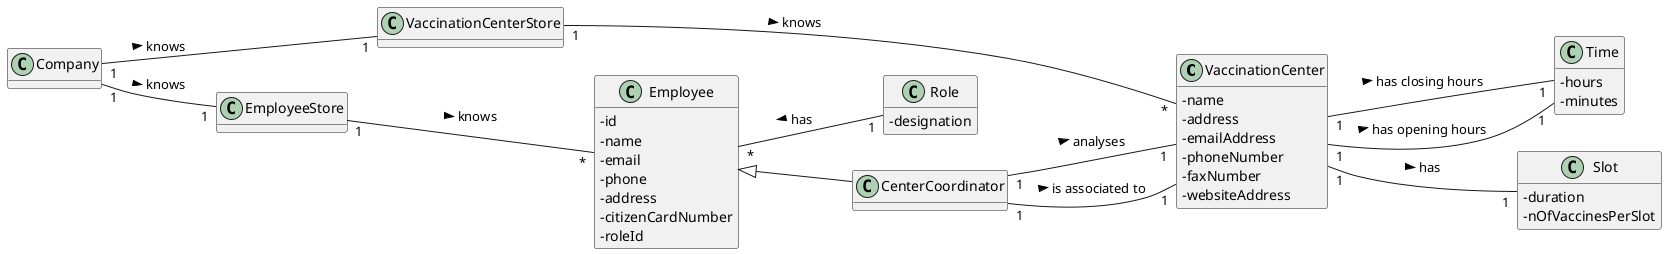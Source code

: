 @startuml
hide methods
left to right direction
skinparam classAttributeIconSize 0

class VaccinationCenter {
  - name
  - address
  - emailAddress
  - phoneNumber
  - faxNumber
  - websiteAddress
}

class Time {
  - hours
  - minutes
}

class Slot {
  -duration
  -nOfVaccinesPerSlot
}

class Employee {
  -id
  -name
  -email
  -phone
  -address
  -citizenCardNumber
  -roleId
}

class Role {
  -designation
}

class Company {}

class CenterCoordinator {}

class VaccinationCenterStore {}

class EmployeeStore {}

VaccinationCenter "1" -- "1" Time : has closing hours >
VaccinationCenter "1" -- "1" Time : has opening hours >
VaccinationCenter "1" -- "1" Slot : has >

Employee <|-- CenterCoordinator
Employee "*" -- "1" Role : has <

Company "1" -- "1" VaccinationCenterStore : knows >
Company "1" -- "1" EmployeeStore : knows >
VaccinationCenterStore "1" -- "*" VaccinationCenter : knows >

EmployeeStore "1" -- "*" Employee : knows >

CenterCoordinator "1" -- "1" VaccinationCenter : analyses >
CenterCoordinator "1" -- "1" VaccinationCenter : is associated to >

@enduml
